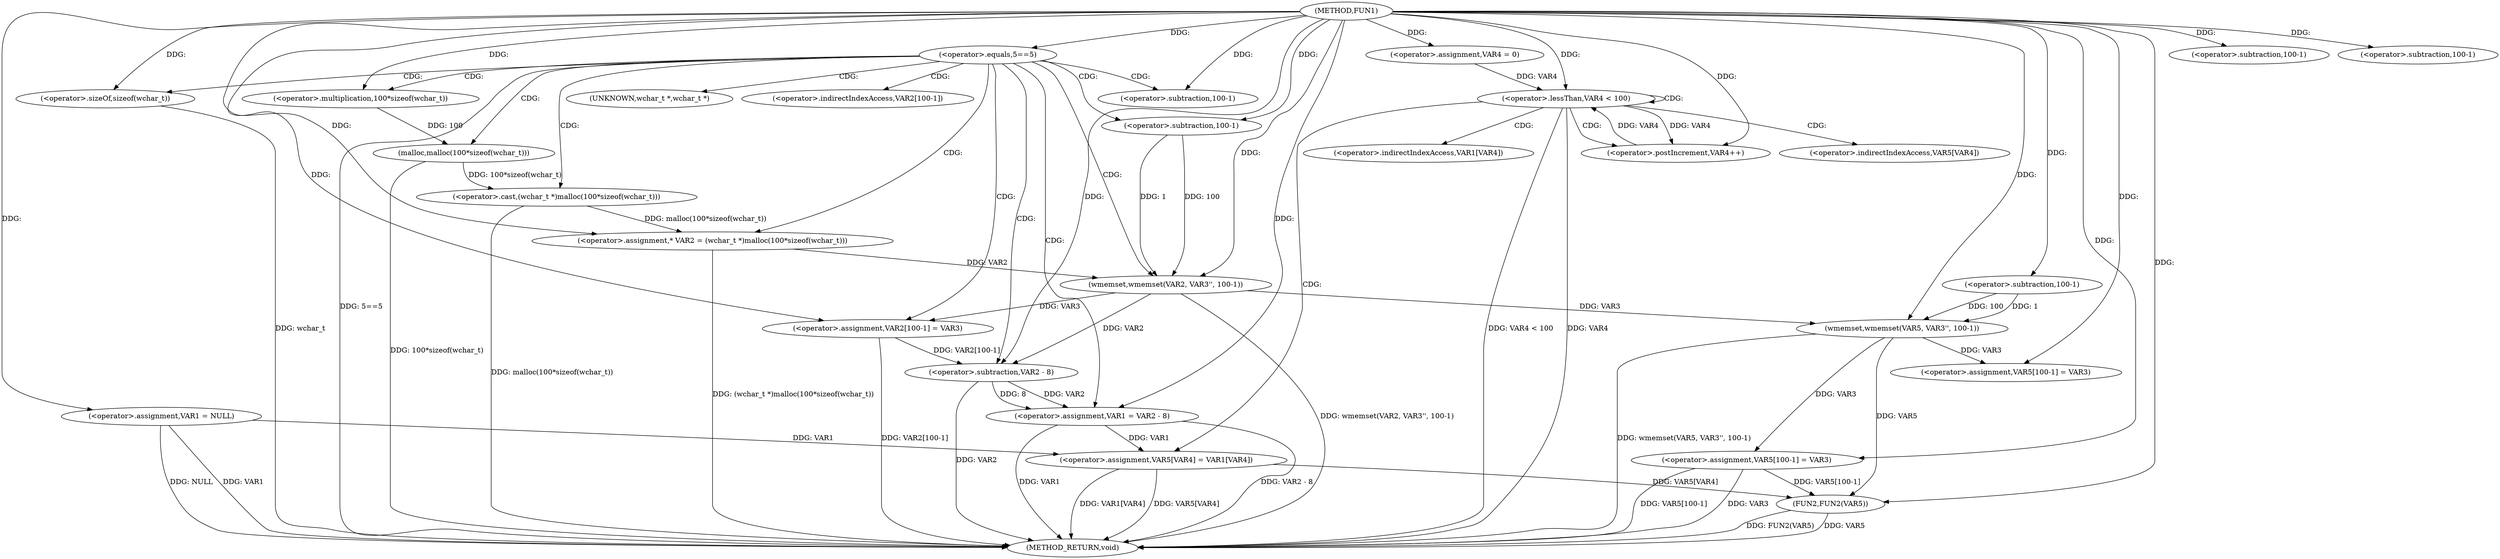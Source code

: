 digraph FUN1 {  
"1000100" [label = "(METHOD,FUN1)" ]
"1000182" [label = "(METHOD_RETURN,void)" ]
"1000103" [label = "(<operator>.assignment,VAR1 = NULL)" ]
"1000107" [label = "(<operator>.equals,5==5)" ]
"1000113" [label = "(<operator>.assignment,* VAR2 = (wchar_t *)malloc(100*sizeof(wchar_t)))" ]
"1000115" [label = "(<operator>.cast,(wchar_t *)malloc(100*sizeof(wchar_t)))" ]
"1000117" [label = "(malloc,malloc(100*sizeof(wchar_t)))" ]
"1000118" [label = "(<operator>.multiplication,100*sizeof(wchar_t))" ]
"1000120" [label = "(<operator>.sizeOf,sizeof(wchar_t))" ]
"1000122" [label = "(wmemset,wmemset(VAR2, VAR3'', 100-1))" ]
"1000125" [label = "(<operator>.subtraction,100-1)" ]
"1000128" [label = "(<operator>.assignment,VAR2[100-1] = VAR3)" ]
"1000131" [label = "(<operator>.subtraction,100-1)" ]
"1000135" [label = "(<operator>.assignment,VAR1 = VAR2 - 8)" ]
"1000137" [label = "(<operator>.subtraction,VAR2 - 8)" ]
"1000143" [label = "(wmemset,wmemset(VAR5, VAR3'', 100-1))" ]
"1000146" [label = "(<operator>.subtraction,100-1)" ]
"1000149" [label = "(<operator>.assignment,VAR5[100-1] = VAR3)" ]
"1000152" [label = "(<operator>.subtraction,100-1)" ]
"1000157" [label = "(<operator>.assignment,VAR4 = 0)" ]
"1000160" [label = "(<operator>.lessThan,VAR4 < 100)" ]
"1000163" [label = "(<operator>.postIncrement,VAR4++)" ]
"1000166" [label = "(<operator>.assignment,VAR5[VAR4] = VAR1[VAR4])" ]
"1000173" [label = "(<operator>.assignment,VAR5[100-1] = VAR3)" ]
"1000176" [label = "(<operator>.subtraction,100-1)" ]
"1000180" [label = "(FUN2,FUN2(VAR5))" ]
"1000116" [label = "(UNKNOWN,wchar_t *,wchar_t *)" ]
"1000129" [label = "(<operator>.indirectIndexAccess,VAR2[100-1])" ]
"1000167" [label = "(<operator>.indirectIndexAccess,VAR5[VAR4])" ]
"1000170" [label = "(<operator>.indirectIndexAccess,VAR1[VAR4])" ]
  "1000115" -> "1000182"  [ label = "DDG: malloc(100*sizeof(wchar_t))"] 
  "1000107" -> "1000182"  [ label = "DDG: 5==5"] 
  "1000103" -> "1000182"  [ label = "DDG: NULL"] 
  "1000160" -> "1000182"  [ label = "DDG: VAR4 < 100"] 
  "1000180" -> "1000182"  [ label = "DDG: VAR5"] 
  "1000117" -> "1000182"  [ label = "DDG: 100*sizeof(wchar_t)"] 
  "1000166" -> "1000182"  [ label = "DDG: VAR1[VAR4]"] 
  "1000160" -> "1000182"  [ label = "DDG: VAR4"] 
  "1000173" -> "1000182"  [ label = "DDG: VAR3"] 
  "1000103" -> "1000182"  [ label = "DDG: VAR1"] 
  "1000128" -> "1000182"  [ label = "DDG: VAR2[100-1]"] 
  "1000166" -> "1000182"  [ label = "DDG: VAR5[VAR4]"] 
  "1000113" -> "1000182"  [ label = "DDG: (wchar_t *)malloc(100*sizeof(wchar_t))"] 
  "1000120" -> "1000182"  [ label = "DDG: wchar_t"] 
  "1000180" -> "1000182"  [ label = "DDG: FUN2(VAR5)"] 
  "1000143" -> "1000182"  [ label = "DDG: wmemset(VAR5, VAR3'', 100-1)"] 
  "1000135" -> "1000182"  [ label = "DDG: VAR1"] 
  "1000122" -> "1000182"  [ label = "DDG: wmemset(VAR2, VAR3'', 100-1)"] 
  "1000137" -> "1000182"  [ label = "DDG: VAR2"] 
  "1000173" -> "1000182"  [ label = "DDG: VAR5[100-1]"] 
  "1000135" -> "1000182"  [ label = "DDG: VAR2 - 8"] 
  "1000100" -> "1000103"  [ label = "DDG: "] 
  "1000100" -> "1000107"  [ label = "DDG: "] 
  "1000115" -> "1000113"  [ label = "DDG: malloc(100*sizeof(wchar_t))"] 
  "1000100" -> "1000113"  [ label = "DDG: "] 
  "1000117" -> "1000115"  [ label = "DDG: 100*sizeof(wchar_t)"] 
  "1000118" -> "1000117"  [ label = "DDG: 100"] 
  "1000100" -> "1000118"  [ label = "DDG: "] 
  "1000100" -> "1000120"  [ label = "DDG: "] 
  "1000113" -> "1000122"  [ label = "DDG: VAR2"] 
  "1000100" -> "1000122"  [ label = "DDG: "] 
  "1000125" -> "1000122"  [ label = "DDG: 100"] 
  "1000125" -> "1000122"  [ label = "DDG: 1"] 
  "1000100" -> "1000125"  [ label = "DDG: "] 
  "1000122" -> "1000128"  [ label = "DDG: VAR3"] 
  "1000100" -> "1000128"  [ label = "DDG: "] 
  "1000100" -> "1000131"  [ label = "DDG: "] 
  "1000137" -> "1000135"  [ label = "DDG: VAR2"] 
  "1000137" -> "1000135"  [ label = "DDG: 8"] 
  "1000100" -> "1000135"  [ label = "DDG: "] 
  "1000122" -> "1000137"  [ label = "DDG: VAR2"] 
  "1000128" -> "1000137"  [ label = "DDG: VAR2[100-1]"] 
  "1000100" -> "1000137"  [ label = "DDG: "] 
  "1000100" -> "1000143"  [ label = "DDG: "] 
  "1000122" -> "1000143"  [ label = "DDG: VAR3"] 
  "1000146" -> "1000143"  [ label = "DDG: 100"] 
  "1000146" -> "1000143"  [ label = "DDG: 1"] 
  "1000100" -> "1000146"  [ label = "DDG: "] 
  "1000143" -> "1000149"  [ label = "DDG: VAR3"] 
  "1000100" -> "1000149"  [ label = "DDG: "] 
  "1000100" -> "1000152"  [ label = "DDG: "] 
  "1000100" -> "1000157"  [ label = "DDG: "] 
  "1000163" -> "1000160"  [ label = "DDG: VAR4"] 
  "1000157" -> "1000160"  [ label = "DDG: VAR4"] 
  "1000100" -> "1000160"  [ label = "DDG: "] 
  "1000160" -> "1000163"  [ label = "DDG: VAR4"] 
  "1000100" -> "1000163"  [ label = "DDG: "] 
  "1000103" -> "1000166"  [ label = "DDG: VAR1"] 
  "1000135" -> "1000166"  [ label = "DDG: VAR1"] 
  "1000100" -> "1000173"  [ label = "DDG: "] 
  "1000143" -> "1000173"  [ label = "DDG: VAR3"] 
  "1000100" -> "1000176"  [ label = "DDG: "] 
  "1000173" -> "1000180"  [ label = "DDG: VAR5[100-1]"] 
  "1000143" -> "1000180"  [ label = "DDG: VAR5"] 
  "1000166" -> "1000180"  [ label = "DDG: VAR5[VAR4]"] 
  "1000100" -> "1000180"  [ label = "DDG: "] 
  "1000107" -> "1000125"  [ label = "CDG: "] 
  "1000107" -> "1000116"  [ label = "CDG: "] 
  "1000107" -> "1000131"  [ label = "CDG: "] 
  "1000107" -> "1000120"  [ label = "CDG: "] 
  "1000107" -> "1000117"  [ label = "CDG: "] 
  "1000107" -> "1000113"  [ label = "CDG: "] 
  "1000107" -> "1000128"  [ label = "CDG: "] 
  "1000107" -> "1000137"  [ label = "CDG: "] 
  "1000107" -> "1000129"  [ label = "CDG: "] 
  "1000107" -> "1000135"  [ label = "CDG: "] 
  "1000107" -> "1000115"  [ label = "CDG: "] 
  "1000107" -> "1000118"  [ label = "CDG: "] 
  "1000107" -> "1000122"  [ label = "CDG: "] 
  "1000160" -> "1000163"  [ label = "CDG: "] 
  "1000160" -> "1000167"  [ label = "CDG: "] 
  "1000160" -> "1000160"  [ label = "CDG: "] 
  "1000160" -> "1000170"  [ label = "CDG: "] 
  "1000160" -> "1000166"  [ label = "CDG: "] 
}
